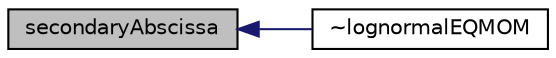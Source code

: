 digraph "secondaryAbscissa"
{
  bgcolor="transparent";
  edge [fontname="Helvetica",fontsize="10",labelfontname="Helvetica",labelfontsize="10"];
  node [fontname="Helvetica",fontsize="10",shape=record];
  rankdir="LR";
  Node1 [label="secondaryAbscissa",height=0.2,width=0.4,color="black", fillcolor="grey75", style="filled", fontcolor="black"];
  Node1 -> Node2 [dir="back",color="midnightblue",fontsize="10",style="solid",fontname="Helvetica"];
  Node2 [label="~lognormalEQMOM",height=0.2,width=0.4,color="black",URL="$a00036.html#a5eae814d9bdd2c784867bb2fbd1fbb58",tooltip="Destructor. "];
}

